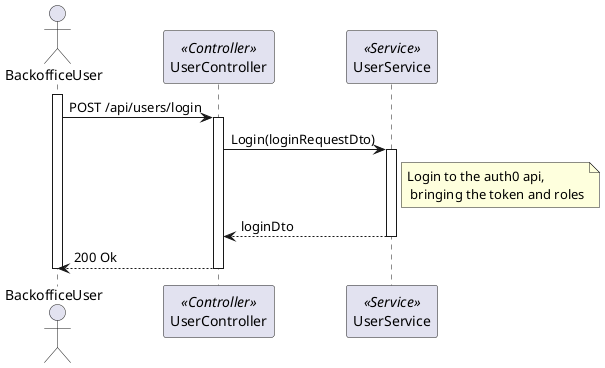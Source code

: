 @startuml process-view

actor "BackofficeUser" as UserP
participant "UserController" as Controller <<Controller>>
participant "UserService" as Service <<Service>>

activate UserP

    UserP-> Controller : POST /api/users/login

    activate Controller

        Controller -> Service : Login(loginRequestDto)

        activate Service

            Note  right of Service: Login to the auth0 api,\n bringing the token and roles

            Service --> Controller : loginDto

        deactivate Service

        UserP <-- Controller : 200 Ok

    deactivate Controller

deactivate UserP


@enduml